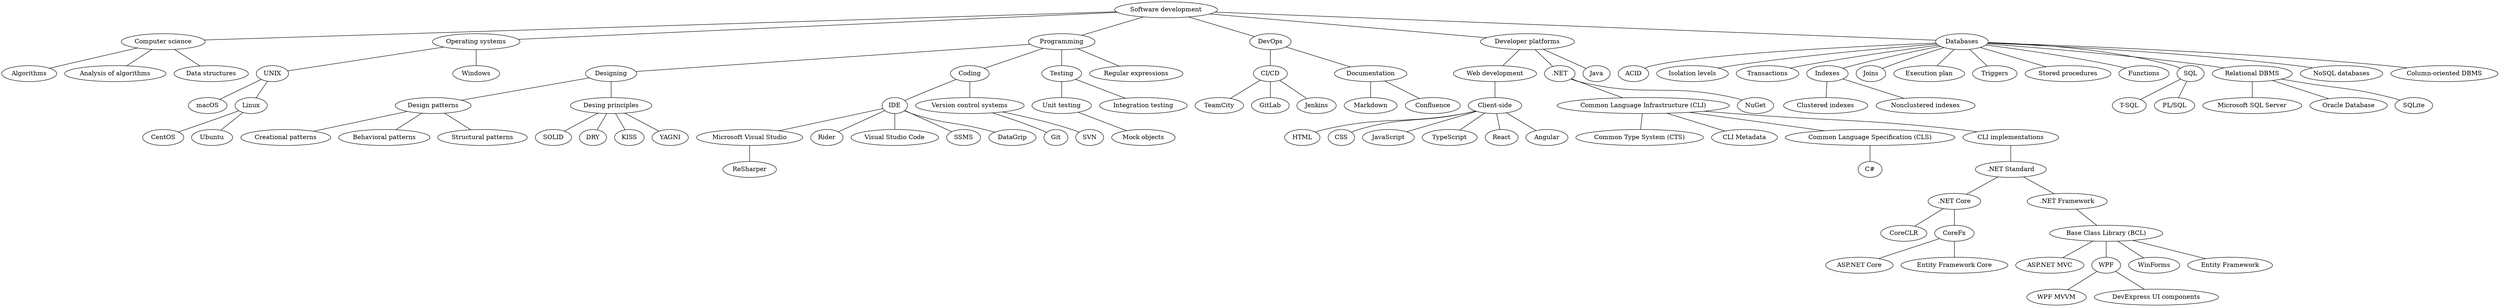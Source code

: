 graph expertise {

    software_development[label="Software development"]
    software_development -- computer_science
    software_development -- operating_systems
    software_development -- programming
    software_development -- devops
    software_development -- developer_platforms
    software_development -- databases

    computer_science[label="Computer science"]
    computer_science -- algorithms
    computer_science -- analysis_of_algorithms
    computer_science -- data_structures

    algorithms[label="Algorithms"]
    analysis_of_algorithms[label="Analysis of algorithms"]
    data_structures[label="Data structures"]

    operating_systems[label="Operating systems"]
    operating_systems -- unix
    operating_systems -- windows

    unix[label="UNIX"]
    unix -- macos
    unix -- linux

    macos[label="macOS"]
    linux[label="Linux"]
    linux -- centos
    linux -- ubuntu

    centos[label="CentOS"]
    ubuntu[label="Ubuntu"]
    windows[label="Windows"]

    desinging[label="Designing"]
    desinging -- desing_patterns
    desinging -- desing_principles

    desing_patterns[label="Design patterns"]
    desing_patterns -- creational_patterns
    desing_patterns -- behavioral_patterns
    desing_patterns -- structural_patterns

    creational_patterns[label="Creational patterns"]
    structural_patterns[label="Structural patterns"]
    behavioral_patterns[label="Behavioral patterns"]

    desing_principles[label="Desing principles"]
    desing_principles -- solid
    desing_principles -- dry
    desing_principles -- kiss
    desing_principles -- yagni
    
    solid[label="SOLID"]
    dry[label="DRY"]
    kiss[label="KISS"]
    yagni[label="YAGNI"]

    programming[label="Programming"]
    programming -- desinging
    programming -- coding
    programming -- testing
    programming -- regular_expressions

    developer_platforms[label="Developer platforms"]
    developer_platforms -- web_development
    developer_platforms -- dot_net
    developer_platforms -- java

    web_development[label="Web development"]
    web_development -- client_side
    
    client_side[label="Client-side"]
    client_side -- html
    client_side -- css
    client_side -- javascript
    client_side -- typescript
    client_side -- react;
    client_side -- angular;

    html[label="HTML"]
    css[label="CSS"]
    javascript[label="JavaScript"]
    typescript[label="TypeScript"]

    react[label="React"]
    angular[label="Angular"]

    dot_net[label=".NET"]
    dot_net -- common_language_infrastructure
    dot_net -- nuget
    
    nuget[label="NuGet"]

    common_language_infrastructure[label="Common Language Infrastructure (CLI)"]
    common_language_infrastructure -- common_type_system
    common_language_infrastructure -- cli_metadata
    common_language_infrastructure -- common_language_specification
    common_language_infrastructure -- cli_implementations

    common_type_system[label="Common Type System (CTS)"]
    cli_metadata[label="CLI Metadata"]
    common_language_specification[label="Common Language Specification (CLS)"]
    common_language_specification -- csharp

    csharp[label="C#"]

    cli_implementations[label="CLI implementations"]
    cli_implementations -- dot_net_standard

    dot_net_standard[label=".NET Standard"]
    dot_net_standard -- dot_net_core
    dot_net_standard -- dot_net_framework

    dot_net_core[label = ".NET Core"][label = ".NET Core"]
    dot_net_core -- core_crl
    dot_net_core -- corefx

    core_crl[label="CoreCLR"]
    corefx[label="CoreFx"]
    corefx -- asp_net_core
    corefx -- ef_core

    asp_net_core[label = "ASP.NET Core"]
    ef_core[label="Entity Framework Core"]

    dot_net_framework[label = ".NET Framework"]
    dot_net_framework -- base_class_library

    base_class_library[label="Base Class Library (BCL)"]

    base_class_library -- asp_net_mvc
    base_class_library -- wpf
    base_class_library -- winforms
    base_class_library -- entity_framework

    asp_net_mvc[label="ASP.NET MVC"]
    wpf[label="WPF"]
    wpf -- wpf_mvvm
    wpf -- devexpress_wpf

    wpf_mvvm[label="WPF MVVM"]
    devexpress_wpf[label="DevExpress UI components"]
    winforms[label="WinForms"]

    entity_framework[label="Entity Framework"]

    java[label="Java"]

    coding[label="Coding"]
    coding -- ide
    coding -- version_control_systems

    ide[label="IDE"]
    ide -- visual_studio
    ide -- rider
    ide -- visual_studio_code
    ide -- ssms
    ide -- datagrip

    visual_studio[label="Microsoft Visual Studio"]
    visual_studio -- resharper

    resharper[label="ReSharper"]

    rider[label="Rider"]
    visual_studio_code[label="Visual Studio Code"]
    ssms[label="SSMS"]
    datagrip[label="DataGrip"]

    version_control_systems[label="Version control systems"]
    version_control_systems -- git
    version_control_systems -- svn

    git[label="Git"]
    svn[label="SVN"]

    testing[label="Testing"]
    testing -- unit_testing
    testing -- integration_testing
    unit_testing[label="Unit testing"]
    unit_testing -- mock_objects

    mock_objects[label="Mock objects"]

    integration_testing[label="Integration testing"]

    regular_expressions[label="Regular expressions"]

    devops[label="DevOps"]
    devops -- ci_cd
    devops -- documentation

    ci_cd[label="CI/CD"]
    ci_cd -- teamcity
    ci_cd -- gitlab
    ci_cd -- jenkins

    teamcity[label="TeamCity"]
    gitlab[label="GitLab"]
    jenkins[label="Jenkins"]

    documentation[label="Documentation"]
    documentation -- markdown
    documentation -- confluence

    markdown[label="Markdown"]
    confluence[label="Confluence"]

    databases[label="Databases"]    
    databases -- acid
    databases -- isolation_levels
    databases -- transactions
    databases -- indexes
    databases -- joins
    databases -- execution_plan
    databases -- triggers
    databases -- stored_procedures
    databases -- functions
    databases -- sql
    databases -- relational_dbms
    databases -- nosql_databases
    databases -- column_oriented_dbms

    acid[label="ACID"]
    isolation_levels[label="Isolation levels"]
    transactions[label="Transactions"]
    triggers[label="Triggers"]
    indexes[label="Indexes"]
    indexes -- clustered_indexes
    indexes -- nonclustered_indexes

    joins[label="Joins"]
    clustered_indexes[label="Clustered indexes"]
    nonclustered_indexes[label="Nonclustered indexes"]

    stored_procedures[label="Stored procedures"]
    functions[label="Functions"]
    execution_plan[label="Execution plan"]
    sql[label="SQL"]
    sql -- t_sql
    sql -- plsql
    t_sql[label="T-SQL"]
    plsql[label="PL/SQL"]

    relational_dbms[label="Relational DBMS"]
    relational_dbms -- sql_server
    relational_dbms -- oracle_database
    relational_dbms -- sqlite
   
    nosql_databases[label="NoSQL databases"]

    column_oriented_dbms[label="Column-oriented DBMS"]   

    sql_server[label="Microsoft SQL Server"]
    oracle_database[label="Oracle Database"]
    sqlite[label="SQLite"]

}